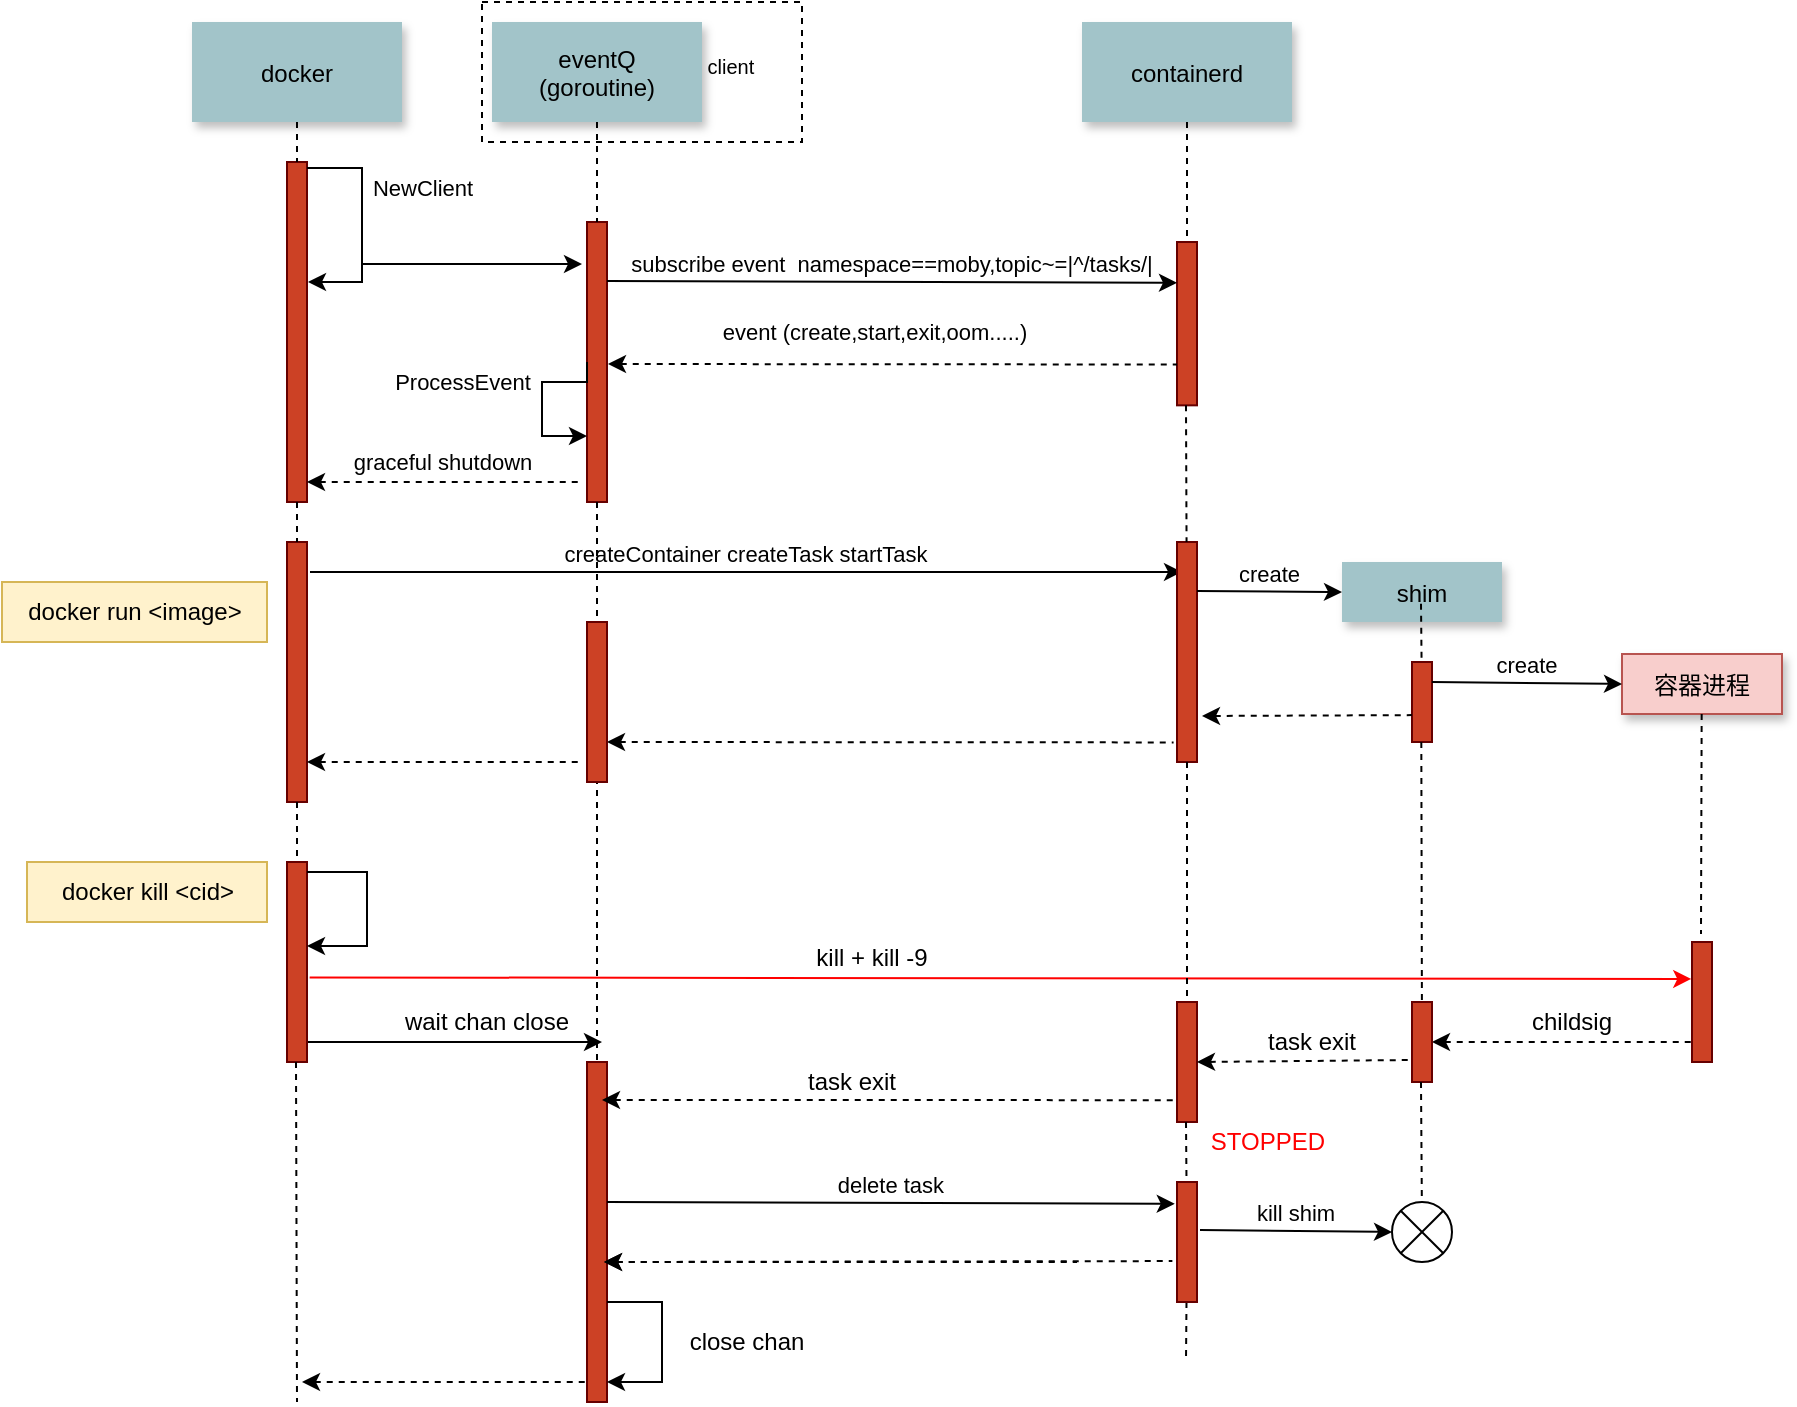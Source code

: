 <mxfile version="13.6.2" type="github">
  <diagram name="Page-1" id="9361dd3d-8414-5efd-6122-117bd74ce7a7">
    <mxGraphModel dx="1662" dy="1122" grid="1" gridSize="10" guides="1" tooltips="1" connect="1" arrows="1" fold="1" page="0" pageScale="1.5" pageWidth="826" pageHeight="1169" background="#ffffff" math="0" shadow="0">
      <root>
        <mxCell id="0" />
        <mxCell id="1" parent="0" />
        <mxCell id="zAETe-kaXZAgj4HdxsVo-303" value="&lt;sup&gt;&amp;nbsp; &amp;nbsp; &amp;nbsp; &amp;nbsp; &amp;nbsp; &amp;nbsp; &amp;nbsp; &amp;nbsp; &amp;nbsp; &amp;nbsp; &amp;nbsp; &amp;nbsp; &amp;nbsp; &amp;nbsp; &amp;nbsp; &amp;nbsp; client&lt;/sup&gt;" style="rounded=0;whiteSpace=wrap;html=1;align=center;dashed=1;" vertex="1" parent="1">
          <mxGeometry x="750" y="320" width="160" height="70" as="geometry" />
        </mxCell>
        <mxCell id="zAETe-kaXZAgj4HdxsVo-219" value="" style="fillColor=#CC4125;strokeColor=#660000" vertex="1" parent="1">
          <mxGeometry x="652.5" y="400" width="10" height="170" as="geometry" />
        </mxCell>
        <mxCell id="zAETe-kaXZAgj4HdxsVo-220" value="docker" style="shadow=1;fillColor=#A2C4C9;strokeColor=none" vertex="1" parent="1">
          <mxGeometry x="605" y="330" width="105" height="50" as="geometry" />
        </mxCell>
        <mxCell id="zAETe-kaXZAgj4HdxsVo-221" value="" style="fillColor=#CC4125;strokeColor=#660000" vertex="1" parent="1">
          <mxGeometry x="802.5" y="430" width="10" height="140" as="geometry" />
        </mxCell>
        <mxCell id="zAETe-kaXZAgj4HdxsVo-222" value="eventQ&#xa;(goroutine)" style="shadow=1;fillColor=#A2C4C9;strokeColor=none" vertex="1" parent="1">
          <mxGeometry x="755" y="330" width="105" height="50" as="geometry" />
        </mxCell>
        <mxCell id="zAETe-kaXZAgj4HdxsVo-223" value="" style="edgeStyle=none;endArrow=none;dashed=1" edge="1" parent="1" source="zAETe-kaXZAgj4HdxsVo-222" target="zAETe-kaXZAgj4HdxsVo-221">
          <mxGeometry x="732.335" y="435" width="100" height="100" as="geometry">
            <mxPoint x="807.259" y="380" as="sourcePoint" />
            <mxPoint x="807.576" y="435" as="targetPoint" />
          </mxGeometry>
        </mxCell>
        <mxCell id="zAETe-kaXZAgj4HdxsVo-225" value="" style="edgeStyle=none;verticalLabelPosition=top;verticalAlign=bottom;endArrow=none;startArrow=classic;dashed=1;" edge="1" parent="1">
          <mxGeometry x="679.5" y="402.499" width="100" height="100" as="geometry">
            <mxPoint x="662.5" y="560" as="sourcePoint" />
            <mxPoint x="799.5" y="560" as="targetPoint" />
          </mxGeometry>
        </mxCell>
        <mxCell id="zAETe-kaXZAgj4HdxsVo-317" value="graceful shutdown" style="edgeLabel;html=1;align=center;verticalAlign=middle;resizable=0;points=[];" vertex="1" connectable="0" parent="zAETe-kaXZAgj4HdxsVo-225">
          <mxGeometry relative="1" as="geometry">
            <mxPoint x="-1.5" y="-10" as="offset" />
          </mxGeometry>
        </mxCell>
        <mxCell id="zAETe-kaXZAgj4HdxsVo-226" value="containerd" style="shadow=1;fillColor=#A2C4C9;strokeColor=none" vertex="1" parent="1">
          <mxGeometry x="1050" y="330" width="105" height="50" as="geometry" />
        </mxCell>
        <mxCell id="zAETe-kaXZAgj4HdxsVo-227" value="" style="edgeStyle=elbowEdgeStyle;elbow=horizontal;endArrow=none;dashed=1" edge="1" parent="1" source="zAETe-kaXZAgj4HdxsVo-220" target="zAETe-kaXZAgj4HdxsVo-219">
          <mxGeometry x="682.5" y="580" width="100" height="100" as="geometry">
            <mxPoint x="682.5" y="680" as="sourcePoint" />
            <mxPoint x="782.5" y="580" as="targetPoint" />
          </mxGeometry>
        </mxCell>
        <mxCell id="zAETe-kaXZAgj4HdxsVo-228" value="" style="edgeStyle=none;dashed=1;endArrow=none" edge="1" parent="1" source="zAETe-kaXZAgj4HdxsVo-251">
          <mxGeometry x="502.5" y="570" width="100" height="100" as="geometry">
            <mxPoint x="502.5" y="670" as="sourcePoint" />
            <mxPoint x="657.5" y="820" as="targetPoint" />
          </mxGeometry>
        </mxCell>
        <mxCell id="zAETe-kaXZAgj4HdxsVo-229" value="" style="fillColor=#CC4125;strokeColor=#660000" vertex="1" parent="1">
          <mxGeometry x="1097.5" y="440.003" width="10" height="81.667" as="geometry" />
        </mxCell>
        <mxCell id="zAETe-kaXZAgj4HdxsVo-230" value="" style="edgeStyle=none;endArrow=none;dashed=1" edge="1" parent="1" source="zAETe-kaXZAgj4HdxsVo-226" target="zAETe-kaXZAgj4HdxsVo-229">
          <mxGeometry x="1466.571" y="475" width="100" height="100" as="geometry">
            <mxPoint x="1541.736" y="420" as="sourcePoint" />
            <mxPoint x="1541.736" y="599.394" as="targetPoint" />
          </mxGeometry>
        </mxCell>
        <mxCell id="zAETe-kaXZAgj4HdxsVo-231" value="" style="edgeStyle=none;endArrow=none;dashed=1" edge="1" parent="1" source="zAETe-kaXZAgj4HdxsVo-267">
          <mxGeometry x="1131.071" y="601.367" width="100" height="100" as="geometry">
            <mxPoint x="1102" y="521.67" as="sourcePoint" />
            <mxPoint x="1102" y="860" as="targetPoint" />
          </mxGeometry>
        </mxCell>
        <mxCell id="zAETe-kaXZAgj4HdxsVo-232" value="subscribe event  namespace==moby,topic~=|^/tasks/|" style="edgeStyle=none;verticalLabelPosition=top;verticalAlign=bottom;entryX=0;entryY=0.25;entryDx=0;entryDy=0;" edge="1" parent="1" target="zAETe-kaXZAgj4HdxsVo-229">
          <mxGeometry x="822.5" y="372" width="100" height="100" as="geometry">
            <mxPoint x="812.5" y="459.5" as="sourcePoint" />
            <mxPoint x="942.5" y="459.5" as="targetPoint" />
          </mxGeometry>
        </mxCell>
        <mxCell id="zAETe-kaXZAgj4HdxsVo-233" value="" style="edgeStyle=none;verticalLabelPosition=top;verticalAlign=bottom;endArrow=none;startArrow=classic;dashed=1;entryX=0;entryY=0.75;entryDx=0;entryDy=0;" edge="1" parent="1" target="zAETe-kaXZAgj4HdxsVo-229">
          <mxGeometry x="928" y="412.499" width="100" height="100" as="geometry">
            <mxPoint x="813" y="501" as="sourcePoint" />
            <mxPoint x="1090" y="500" as="targetPoint" />
          </mxGeometry>
        </mxCell>
        <mxCell id="zAETe-kaXZAgj4HdxsVo-309" value="event (create,start,exit,oom.....)" style="edgeLabel;html=1;align=center;verticalAlign=middle;resizable=0;points=[];" vertex="1" connectable="0" parent="zAETe-kaXZAgj4HdxsVo-233">
          <mxGeometry relative="1" as="geometry">
            <mxPoint x="-10" y="-16.13" as="offset" />
          </mxGeometry>
        </mxCell>
        <mxCell id="zAETe-kaXZAgj4HdxsVo-234" value="" style="fillColor=#CC4125;strokeColor=#660000" vertex="1" parent="1">
          <mxGeometry x="652.5" y="590" width="10" height="130" as="geometry" />
        </mxCell>
        <mxCell id="zAETe-kaXZAgj4HdxsVo-235" value="" style="edgeStyle=none;dashed=1;endArrow=none" edge="1" parent="1" source="zAETe-kaXZAgj4HdxsVo-219" target="zAETe-kaXZAgj4HdxsVo-234">
          <mxGeometry x="502.5" y="570" width="100" height="100" as="geometry">
            <mxPoint x="657.5" y="490" as="sourcePoint" />
            <mxPoint x="657.5" y="730" as="targetPoint" />
          </mxGeometry>
        </mxCell>
        <mxCell id="zAETe-kaXZAgj4HdxsVo-236" value="" style="edgeStyle=none;endArrow=none;dashed=1" edge="1" parent="1" source="zAETe-kaXZAgj4HdxsVo-261">
          <mxGeometry x="836.571" y="609.697" width="100" height="100" as="geometry">
            <mxPoint x="807.5" y="530" as="sourcePoint" />
            <mxPoint x="808" y="910" as="targetPoint" />
          </mxGeometry>
        </mxCell>
        <mxCell id="zAETe-kaXZAgj4HdxsVo-237" value="createContainer createTask startTask" style="edgeStyle=none;verticalLabelPosition=top;verticalAlign=bottom;entryX=0.25;entryY=0.136;entryDx=0;entryDy=0;entryPerimeter=0;" edge="1" parent="1" target="zAETe-kaXZAgj4HdxsVo-238">
          <mxGeometry x="682.5" y="517" width="100" height="100" as="geometry">
            <mxPoint x="664" y="605" as="sourcePoint" />
            <mxPoint x="1050" y="605" as="targetPoint" />
          </mxGeometry>
        </mxCell>
        <mxCell id="zAETe-kaXZAgj4HdxsVo-238" value="" style="fillColor=#CC4125;strokeColor=#660000" vertex="1" parent="1">
          <mxGeometry x="1097.5" y="590" width="10" height="110" as="geometry" />
        </mxCell>
        <mxCell id="zAETe-kaXZAgj4HdxsVo-239" value="" style="edgeStyle=none;endArrow=none;dashed=1" edge="1" parent="1" target="zAETe-kaXZAgj4HdxsVo-238">
          <mxGeometry x="1131.071" y="601.367" width="100" height="100" as="geometry">
            <mxPoint x="1102" y="521.67" as="sourcePoint" />
            <mxPoint x="1102" y="725.837" as="targetPoint" />
          </mxGeometry>
        </mxCell>
        <mxCell id="zAETe-kaXZAgj4HdxsVo-240" value="shim" style="shadow=1;fillColor=#A2C4C9;strokeColor=none" vertex="1" parent="1">
          <mxGeometry x="1180" y="600" width="80" height="30" as="geometry" />
        </mxCell>
        <mxCell id="zAETe-kaXZAgj4HdxsVo-241" value="容器进程" style="shadow=1;fillColor=#f8cecc;strokeColor=#b85450;" vertex="1" parent="1">
          <mxGeometry x="1320" y="646" width="80" height="30" as="geometry" />
        </mxCell>
        <mxCell id="zAETe-kaXZAgj4HdxsVo-242" value="create" style="edgeStyle=none;verticalLabelPosition=top;verticalAlign=bottom" edge="1" parent="1">
          <mxGeometry x="1117.5" y="527" width="100" height="100" as="geometry">
            <mxPoint x="1107.5" y="614.5" as="sourcePoint" />
            <mxPoint x="1180" y="615" as="targetPoint" />
          </mxGeometry>
        </mxCell>
        <mxCell id="zAETe-kaXZAgj4HdxsVo-243" value="" style="edgeStyle=none;endArrow=none;dashed=1" edge="1" parent="1" source="zAETe-kaXZAgj4HdxsVo-244">
          <mxGeometry x="1248.571" y="700.527" width="100" height="100" as="geometry">
            <mxPoint x="1219.5" y="620.83" as="sourcePoint" />
            <mxPoint x="1219.777" y="689.16" as="targetPoint" />
          </mxGeometry>
        </mxCell>
        <mxCell id="zAETe-kaXZAgj4HdxsVo-244" value="" style="fillColor=#CC4125;strokeColor=#660000" vertex="1" parent="1">
          <mxGeometry x="1215" y="650" width="10" height="40" as="geometry" />
        </mxCell>
        <mxCell id="zAETe-kaXZAgj4HdxsVo-245" value="" style="edgeStyle=none;endArrow=none;dashed=1" edge="1" parent="1" target="zAETe-kaXZAgj4HdxsVo-244">
          <mxGeometry x="1248.571" y="700.527" width="100" height="100" as="geometry">
            <mxPoint x="1219.5" y="620.83" as="sourcePoint" />
            <mxPoint x="1219.777" y="689.16" as="targetPoint" />
          </mxGeometry>
        </mxCell>
        <mxCell id="zAETe-kaXZAgj4HdxsVo-246" value="" style="edgeStyle=none;endArrow=none;dashed=1" edge="1" parent="1" source="zAETe-kaXZAgj4HdxsVo-264">
          <mxGeometry x="1248.571" y="591.367" width="100" height="100" as="geometry">
            <mxPoint x="1219.66" y="690" as="sourcePoint" />
            <mxPoint x="1220" y="860" as="targetPoint" />
          </mxGeometry>
        </mxCell>
        <mxCell id="zAETe-kaXZAgj4HdxsVo-247" value="create" style="edgeStyle=none;verticalLabelPosition=top;verticalAlign=bottom" edge="1" parent="1">
          <mxGeometry x="1235" y="572.5" width="100" height="100" as="geometry">
            <mxPoint x="1225" y="660" as="sourcePoint" />
            <mxPoint x="1320" y="661" as="targetPoint" />
          </mxGeometry>
        </mxCell>
        <mxCell id="zAETe-kaXZAgj4HdxsVo-248" value="" style="edgeStyle=none;verticalLabelPosition=top;verticalAlign=bottom;endArrow=none;startArrow=classic;dashed=1;entryX=-0.006;entryY=0.664;entryDx=0;entryDy=0;entryPerimeter=0;" edge="1" parent="1" target="zAETe-kaXZAgj4HdxsVo-244">
          <mxGeometry x="1105" y="588.499" width="100" height="100" as="geometry">
            <mxPoint x="1110" y="677" as="sourcePoint" />
            <mxPoint x="1210" y="676" as="targetPoint" />
          </mxGeometry>
        </mxCell>
        <mxCell id="zAETe-kaXZAgj4HdxsVo-249" value="" style="edgeStyle=none;verticalLabelPosition=top;verticalAlign=bottom;endArrow=none;startArrow=classic;dashed=1;entryX=-0.171;entryY=0.911;entryDx=0;entryDy=0;entryPerimeter=0;exitX=1;exitY=0.75;exitDx=0;exitDy=0;" edge="1" parent="1" source="zAETe-kaXZAgj4HdxsVo-318" target="zAETe-kaXZAgj4HdxsVo-238">
          <mxGeometry x="927.5" y="602.499" width="100" height="100" as="geometry">
            <mxPoint x="664" y="690" as="sourcePoint" />
            <mxPoint x="1047.5" y="689.999" as="targetPoint" />
          </mxGeometry>
        </mxCell>
        <mxCell id="zAETe-kaXZAgj4HdxsVo-250" value="docker kill &amp;lt;cid&amp;gt;" style="rounded=0;whiteSpace=wrap;html=1;fillColor=#fff2cc;strokeColor=#d6b656;" vertex="1" parent="1">
          <mxGeometry x="522.5" y="750" width="120" height="30" as="geometry" />
        </mxCell>
        <mxCell id="zAETe-kaXZAgj4HdxsVo-251" value="" style="fillColor=#CC4125;strokeColor=#660000" vertex="1" parent="1">
          <mxGeometry x="652.5" y="750" width="10" height="100" as="geometry" />
        </mxCell>
        <mxCell id="zAETe-kaXZAgj4HdxsVo-252" value="" style="edgeStyle=none;dashed=1;endArrow=none" edge="1" parent="1" source="zAETe-kaXZAgj4HdxsVo-234" target="zAETe-kaXZAgj4HdxsVo-251">
          <mxGeometry x="502.5" y="570" width="100" height="100" as="geometry">
            <mxPoint x="657.5" y="700" as="sourcePoint" />
            <mxPoint x="657.5" y="820" as="targetPoint" />
          </mxGeometry>
        </mxCell>
        <mxCell id="zAETe-kaXZAgj4HdxsVo-253" value="" style="edgeStyle=none;dashed=1;endArrow=none" edge="1" parent="1">
          <mxGeometry x="502" y="720" width="100" height="100" as="geometry">
            <mxPoint x="657" y="850" as="sourcePoint" />
            <mxPoint x="657.5" y="1020" as="targetPoint" />
          </mxGeometry>
        </mxCell>
        <mxCell id="zAETe-kaXZAgj4HdxsVo-254" value="" style="endArrow=classic;html=1;strokeColor=#FF0000;exitX=1.133;exitY=0.577;exitDx=0;exitDy=0;exitPerimeter=0;entryX=-0.037;entryY=0.308;entryDx=0;entryDy=0;entryPerimeter=0;" edge="1" parent="1" source="zAETe-kaXZAgj4HdxsVo-251" target="zAETe-kaXZAgj4HdxsVo-257">
          <mxGeometry width="50" height="50" relative="1" as="geometry">
            <mxPoint x="669" y="808.05" as="sourcePoint" />
            <mxPoint x="1350" y="808" as="targetPoint" />
          </mxGeometry>
        </mxCell>
        <mxCell id="zAETe-kaXZAgj4HdxsVo-255" value="kill + kill -9" style="text;html=1;strokeColor=none;fillColor=none;align=center;verticalAlign=middle;whiteSpace=wrap;rounded=0;" vertex="1" parent="1">
          <mxGeometry x="910" y="788" width="70" height="20" as="geometry" />
        </mxCell>
        <mxCell id="zAETe-kaXZAgj4HdxsVo-256" value="" style="edgeStyle=none;endArrow=none;dashed=1" edge="1" parent="1">
          <mxGeometry x="1388.571" y="577.367" width="100" height="100" as="geometry">
            <mxPoint x="1359.833" y="676" as="sourcePoint" />
            <mxPoint x="1359.5" y="786" as="targetPoint" />
          </mxGeometry>
        </mxCell>
        <mxCell id="zAETe-kaXZAgj4HdxsVo-257" value="" style="fillColor=#CC4125;strokeColor=#660000" vertex="1" parent="1">
          <mxGeometry x="1355" y="790" width="10" height="60" as="geometry" />
        </mxCell>
        <mxCell id="zAETe-kaXZAgj4HdxsVo-258" value="" style="endArrow=classic;html=1;entryX=1;entryY=0.5;entryDx=0;entryDy=0;edgeStyle=orthogonalEdgeStyle;jumpStyle=sharp;rounded=0;" edge="1" parent="1">
          <mxGeometry width="50" height="50" relative="1" as="geometry">
            <mxPoint x="662.5" y="755" as="sourcePoint" />
            <mxPoint x="662.5" y="792" as="targetPoint" />
            <Array as="points">
              <mxPoint x="692.5" y="755" />
              <mxPoint x="692.5" y="792" />
            </Array>
          </mxGeometry>
        </mxCell>
        <mxCell id="zAETe-kaXZAgj4HdxsVo-259" value="" style="endArrow=classic;html=1;strokeColor=#000000;" edge="1" parent="1">
          <mxGeometry width="50" height="50" relative="1" as="geometry">
            <mxPoint x="663" y="840" as="sourcePoint" />
            <mxPoint x="810" y="840" as="targetPoint" />
          </mxGeometry>
        </mxCell>
        <mxCell id="zAETe-kaXZAgj4HdxsVo-260" value="wait chan close" style="text;html=1;strokeColor=none;fillColor=none;align=center;verticalAlign=middle;whiteSpace=wrap;rounded=0;" vertex="1" parent="1">
          <mxGeometry x="710" y="820" width="85" height="20" as="geometry" />
        </mxCell>
        <mxCell id="zAETe-kaXZAgj4HdxsVo-261" value="" style="fillColor=#CC4125;strokeColor=#660000" vertex="1" parent="1">
          <mxGeometry x="802.5" y="850" width="10" height="170" as="geometry" />
        </mxCell>
        <mxCell id="zAETe-kaXZAgj4HdxsVo-262" value="" style="edgeStyle=none;endArrow=none;dashed=1" edge="1" parent="1" source="zAETe-kaXZAgj4HdxsVo-221" target="zAETe-kaXZAgj4HdxsVo-261">
          <mxGeometry x="836.571" y="609.697" width="100" height="100" as="geometry">
            <mxPoint x="807.548" y="530" as="sourcePoint" />
            <mxPoint x="808" y="910" as="targetPoint" />
          </mxGeometry>
        </mxCell>
        <mxCell id="zAETe-kaXZAgj4HdxsVo-263" value="" style="edgeStyle=none;verticalLabelPosition=top;verticalAlign=bottom;endArrow=none;startArrow=classic;dashed=1;exitX=1;exitY=0.5;exitDx=0;exitDy=0;" edge="1" parent="1" source="zAETe-kaXZAgj4HdxsVo-264">
          <mxGeometry x="1235" y="752.499" width="100" height="100" as="geometry">
            <mxPoint x="1220" y="840" as="sourcePoint" />
            <mxPoint x="1355" y="839.999" as="targetPoint" />
          </mxGeometry>
        </mxCell>
        <mxCell id="zAETe-kaXZAgj4HdxsVo-264" value="" style="fillColor=#CC4125;strokeColor=#660000" vertex="1" parent="1">
          <mxGeometry x="1215" y="820" width="10" height="40" as="geometry" />
        </mxCell>
        <mxCell id="zAETe-kaXZAgj4HdxsVo-265" value="" style="edgeStyle=none;endArrow=none;dashed=1" edge="1" parent="1" target="zAETe-kaXZAgj4HdxsVo-264">
          <mxGeometry x="1248.571" y="591.367" width="100" height="100" as="geometry">
            <mxPoint x="1219.66" y="690" as="sourcePoint" />
            <mxPoint x="1220" y="860" as="targetPoint" />
          </mxGeometry>
        </mxCell>
        <mxCell id="zAETe-kaXZAgj4HdxsVo-266" value="childsig" style="text;html=1;strokeColor=none;fillColor=none;align=center;verticalAlign=middle;whiteSpace=wrap;rounded=0;" vertex="1" parent="1">
          <mxGeometry x="1260" y="820" width="70" height="20" as="geometry" />
        </mxCell>
        <mxCell id="zAETe-kaXZAgj4HdxsVo-267" value="" style="fillColor=#CC4125;strokeColor=#660000" vertex="1" parent="1">
          <mxGeometry x="1097.5" y="820" width="10" height="60" as="geometry" />
        </mxCell>
        <mxCell id="zAETe-kaXZAgj4HdxsVo-268" value="" style="edgeStyle=none;endArrow=none;dashed=1" edge="1" parent="1" source="zAETe-kaXZAgj4HdxsVo-238" target="zAETe-kaXZAgj4HdxsVo-267">
          <mxGeometry x="1131.071" y="601.367" width="100" height="100" as="geometry">
            <mxPoint x="1102.372" y="700" as="sourcePoint" />
            <mxPoint x="1102" y="860" as="targetPoint" />
          </mxGeometry>
        </mxCell>
        <mxCell id="zAETe-kaXZAgj4HdxsVo-269" value="" style="edgeStyle=none;verticalLabelPosition=top;verticalAlign=bottom;endArrow=none;startArrow=classic;dashed=1;exitX=1;exitY=0.5;exitDx=0;exitDy=0;" edge="1" parent="1" source="zAETe-kaXZAgj4HdxsVo-267">
          <mxGeometry x="1095" y="761.499" width="100" height="100" as="geometry">
            <mxPoint x="838.5" y="849.98" as="sourcePoint" />
            <mxPoint x="1215" y="848.999" as="targetPoint" />
          </mxGeometry>
        </mxCell>
        <mxCell id="zAETe-kaXZAgj4HdxsVo-270" value="task exit" style="text;html=1;strokeColor=none;fillColor=none;align=center;verticalAlign=middle;whiteSpace=wrap;rounded=0;" vertex="1" parent="1">
          <mxGeometry x="1130" y="830" width="70" height="20" as="geometry" />
        </mxCell>
        <mxCell id="zAETe-kaXZAgj4HdxsVo-271" value="" style="edgeStyle=none;verticalLabelPosition=top;verticalAlign=bottom;endArrow=none;startArrow=classic;dashed=1;entryX=-0.144;entryY=0.818;entryDx=0;entryDy=0;entryPerimeter=0;" edge="1" parent="1" target="zAETe-kaXZAgj4HdxsVo-267">
          <mxGeometry x="926.5" y="782.499" width="100" height="100" as="geometry">
            <mxPoint x="810" y="869" as="sourcePoint" />
            <mxPoint x="1046.5" y="869.999" as="targetPoint" />
          </mxGeometry>
        </mxCell>
        <mxCell id="zAETe-kaXZAgj4HdxsVo-272" value="task exit" style="text;html=1;strokeColor=none;fillColor=none;align=center;verticalAlign=middle;whiteSpace=wrap;rounded=0;" vertex="1" parent="1">
          <mxGeometry x="900" y="850" width="70" height="20" as="geometry" />
        </mxCell>
        <mxCell id="zAETe-kaXZAgj4HdxsVo-273" value="" style="endArrow=classic;html=1;entryX=1;entryY=0.5;entryDx=0;entryDy=0;edgeStyle=orthogonalEdgeStyle;jumpStyle=sharp;rounded=0;" edge="1" parent="1">
          <mxGeometry width="50" height="50" relative="1" as="geometry">
            <mxPoint x="812.5" y="970" as="sourcePoint" />
            <mxPoint x="812.5" y="1010" as="targetPoint" />
            <Array as="points">
              <mxPoint x="840" y="970" />
              <mxPoint x="840" y="1010" />
            </Array>
          </mxGeometry>
        </mxCell>
        <mxCell id="zAETe-kaXZAgj4HdxsVo-274" value="" style="edgeStyle=none;endArrow=none;dashed=1" edge="1" parent="1" source="zAETe-kaXZAgj4HdxsVo-275">
          <mxGeometry x="1130.571" y="781.367" width="100" height="100" as="geometry">
            <mxPoint x="1102" y="880" as="sourcePoint" />
            <mxPoint x="1102" y="1000" as="targetPoint" />
          </mxGeometry>
        </mxCell>
        <mxCell id="zAETe-kaXZAgj4HdxsVo-275" value="" style="fillColor=#CC4125;strokeColor=#660000" vertex="1" parent="1">
          <mxGeometry x="1097.5" y="910" width="10" height="60" as="geometry" />
        </mxCell>
        <mxCell id="zAETe-kaXZAgj4HdxsVo-276" value="" style="edgeStyle=none;endArrow=none;dashed=1" edge="1" parent="1" target="zAETe-kaXZAgj4HdxsVo-275">
          <mxGeometry x="1130.571" y="781.367" width="100" height="100" as="geometry">
            <mxPoint x="1102" y="880" as="sourcePoint" />
            <mxPoint x="1102" y="1000" as="targetPoint" />
          </mxGeometry>
        </mxCell>
        <mxCell id="zAETe-kaXZAgj4HdxsVo-277" value="delete task" style="edgeStyle=none;verticalLabelPosition=top;verticalAlign=bottom;entryX=-0.112;entryY=0.182;entryDx=0;entryDy=0;entryPerimeter=0;" edge="1" parent="1" target="zAETe-kaXZAgj4HdxsVo-275">
          <mxGeometry x="822.5" y="832.5" width="100" height="100" as="geometry">
            <mxPoint x="812.5" y="920" as="sourcePoint" />
            <mxPoint x="1098" y="919" as="targetPoint" />
          </mxGeometry>
        </mxCell>
        <mxCell id="zAETe-kaXZAgj4HdxsVo-278" value="" style="edgeStyle=none;endArrow=none;dashed=1" edge="1" parent="1">
          <mxGeometry x="1248.411" y="761.367" width="100" height="100" as="geometry">
            <mxPoint x="1219.5" y="860" as="sourcePoint" />
            <mxPoint x="1220" y="930" as="targetPoint" />
          </mxGeometry>
        </mxCell>
        <mxCell id="zAETe-kaXZAgj4HdxsVo-279" value="kill shim" style="edgeStyle=none;verticalLabelPosition=top;verticalAlign=bottom;entryX=0;entryY=0.5;entryDx=0;entryDy=0;exitX=1.15;exitY=0.4;exitDx=0;exitDy=0;exitPerimeter=0;" edge="1" parent="1" source="zAETe-kaXZAgj4HdxsVo-275" target="zAETe-kaXZAgj4HdxsVo-280">
          <mxGeometry x="1117.5" y="842.5" width="100" height="100" as="geometry">
            <mxPoint x="1107.5" y="930" as="sourcePoint" />
            <mxPoint x="1215" y="930" as="targetPoint" />
          </mxGeometry>
        </mxCell>
        <mxCell id="zAETe-kaXZAgj4HdxsVo-280" value="" style="shape=sumEllipse;perimeter=ellipsePerimeter;whiteSpace=wrap;html=1;backgroundOutline=1;" vertex="1" parent="1">
          <mxGeometry x="1205" y="920" width="30" height="30" as="geometry" />
        </mxCell>
        <mxCell id="zAETe-kaXZAgj4HdxsVo-281" value="" style="edgeStyle=none;verticalLabelPosition=top;verticalAlign=bottom;endArrow=none;startArrow=classic;dashed=1;" edge="1" parent="1">
          <mxGeometry x="927.5" y="862.499" width="100" height="100" as="geometry">
            <mxPoint x="811" y="950" as="sourcePoint" />
            <mxPoint x="1047.5" y="949.999" as="targetPoint" />
          </mxGeometry>
        </mxCell>
        <mxCell id="zAETe-kaXZAgj4HdxsVo-282" value="close chan" style="text;html=1;strokeColor=none;fillColor=none;align=center;verticalAlign=middle;whiteSpace=wrap;rounded=0;" vertex="1" parent="1">
          <mxGeometry x="840" y="980" width="85" height="20" as="geometry" />
        </mxCell>
        <mxCell id="zAETe-kaXZAgj4HdxsVo-283" value="" style="edgeStyle=none;verticalLabelPosition=top;verticalAlign=bottom;endArrow=none;startArrow=classic;dashed=1;" edge="1" parent="1">
          <mxGeometry x="682.5" y="922.499" width="100" height="100" as="geometry">
            <mxPoint x="660" y="1010" as="sourcePoint" />
            <mxPoint x="802.5" y="1009.999" as="targetPoint" />
          </mxGeometry>
        </mxCell>
        <mxCell id="zAETe-kaXZAgj4HdxsVo-306" value="" style="edgeStyle=none;verticalLabelPosition=top;verticalAlign=bottom;endArrow=none;startArrow=classic;dashed=1;entryX=-0.231;entryY=0.659;entryDx=0;entryDy=0;entryPerimeter=0;" edge="1" parent="1" target="zAETe-kaXZAgj4HdxsVo-275">
          <mxGeometry x="927.5" y="862.499" width="100" height="100" as="geometry">
            <mxPoint x="811" y="950" as="sourcePoint" />
            <mxPoint x="1047.5" y="949.999" as="targetPoint" />
          </mxGeometry>
        </mxCell>
        <mxCell id="zAETe-kaXZAgj4HdxsVo-310" value="" style="endArrow=classic;html=1;entryX=1;entryY=0.5;entryDx=0;entryDy=0;edgeStyle=orthogonalEdgeStyle;jumpStyle=sharp;rounded=0;" edge="1" parent="1">
          <mxGeometry width="50" height="50" relative="1" as="geometry">
            <mxPoint x="802.5" y="500" as="sourcePoint" />
            <mxPoint x="802.5" y="537" as="targetPoint" />
            <Array as="points">
              <mxPoint x="803" y="510" />
              <mxPoint x="780" y="510" />
              <mxPoint x="780" y="537" />
            </Array>
          </mxGeometry>
        </mxCell>
        <mxCell id="zAETe-kaXZAgj4HdxsVo-311" value="ProcessEvent" style="edgeLabel;html=1;align=center;verticalAlign=middle;resizable=0;points=[];" vertex="1" connectable="0" parent="zAETe-kaXZAgj4HdxsVo-310">
          <mxGeometry x="0.329" y="-3" relative="1" as="geometry">
            <mxPoint x="-37" y="-22.5" as="offset" />
          </mxGeometry>
        </mxCell>
        <mxCell id="zAETe-kaXZAgj4HdxsVo-314" value="" style="endArrow=classic;html=1;edgeStyle=orthogonalEdgeStyle;jumpStyle=sharp;rounded=0;" edge="1" parent="1">
          <mxGeometry width="50" height="50" relative="1" as="geometry">
            <mxPoint x="662.5" y="403" as="sourcePoint" />
            <mxPoint x="663" y="460" as="targetPoint" />
            <Array as="points">
              <mxPoint x="690" y="403" />
              <mxPoint x="690" y="460" />
              <mxPoint x="663" y="460" />
            </Array>
          </mxGeometry>
        </mxCell>
        <mxCell id="zAETe-kaXZAgj4HdxsVo-315" value="NewClient" style="edgeLabel;html=1;align=center;verticalAlign=middle;resizable=0;points=[];" vertex="1" connectable="0" parent="zAETe-kaXZAgj4HdxsVo-314">
          <mxGeometry x="0.329" y="-3" relative="1" as="geometry">
            <mxPoint x="33" y="-37" as="offset" />
          </mxGeometry>
        </mxCell>
        <mxCell id="zAETe-kaXZAgj4HdxsVo-316" value="" style="edgeStyle=none;verticalLabelPosition=top;verticalAlign=bottom;" edge="1" parent="1">
          <mxGeometry x="705" y="362.5" width="100" height="100" as="geometry">
            <mxPoint x="690" y="451" as="sourcePoint" />
            <mxPoint x="800" y="451" as="targetPoint" />
          </mxGeometry>
        </mxCell>
        <mxCell id="zAETe-kaXZAgj4HdxsVo-318" value="" style="fillColor=#CC4125;strokeColor=#660000" vertex="1" parent="1">
          <mxGeometry x="802.5" y="630" width="10" height="80" as="geometry" />
        </mxCell>
        <mxCell id="zAETe-kaXZAgj4HdxsVo-319" value="" style="edgeStyle=none;verticalLabelPosition=top;verticalAlign=bottom;endArrow=none;startArrow=classic;dashed=1;exitX=1;exitY=0.75;exitDx=0;exitDy=0;" edge="1" parent="1">
          <mxGeometry x="777.5" y="612.499" width="100" height="100" as="geometry">
            <mxPoint x="662.5" y="700" as="sourcePoint" />
            <mxPoint x="800" y="700" as="targetPoint" />
          </mxGeometry>
        </mxCell>
        <mxCell id="zAETe-kaXZAgj4HdxsVo-320" value="docker run &amp;lt;image&amp;gt;" style="rounded=0;whiteSpace=wrap;html=1;fillColor=#fff2cc;strokeColor=#d6b656;" vertex="1" parent="1">
          <mxGeometry x="510" y="610" width="132.5" height="30" as="geometry" />
        </mxCell>
        <mxCell id="zAETe-kaXZAgj4HdxsVo-321" value="&lt;font color=&quot;#ff0000&quot;&gt;STOPPED&lt;/font&gt;" style="text;html=1;strokeColor=none;fillColor=none;align=center;verticalAlign=middle;whiteSpace=wrap;rounded=0;" vertex="1" parent="1">
          <mxGeometry x="1107.5" y="880" width="70" height="20" as="geometry" />
        </mxCell>
      </root>
    </mxGraphModel>
  </diagram>
</mxfile>
